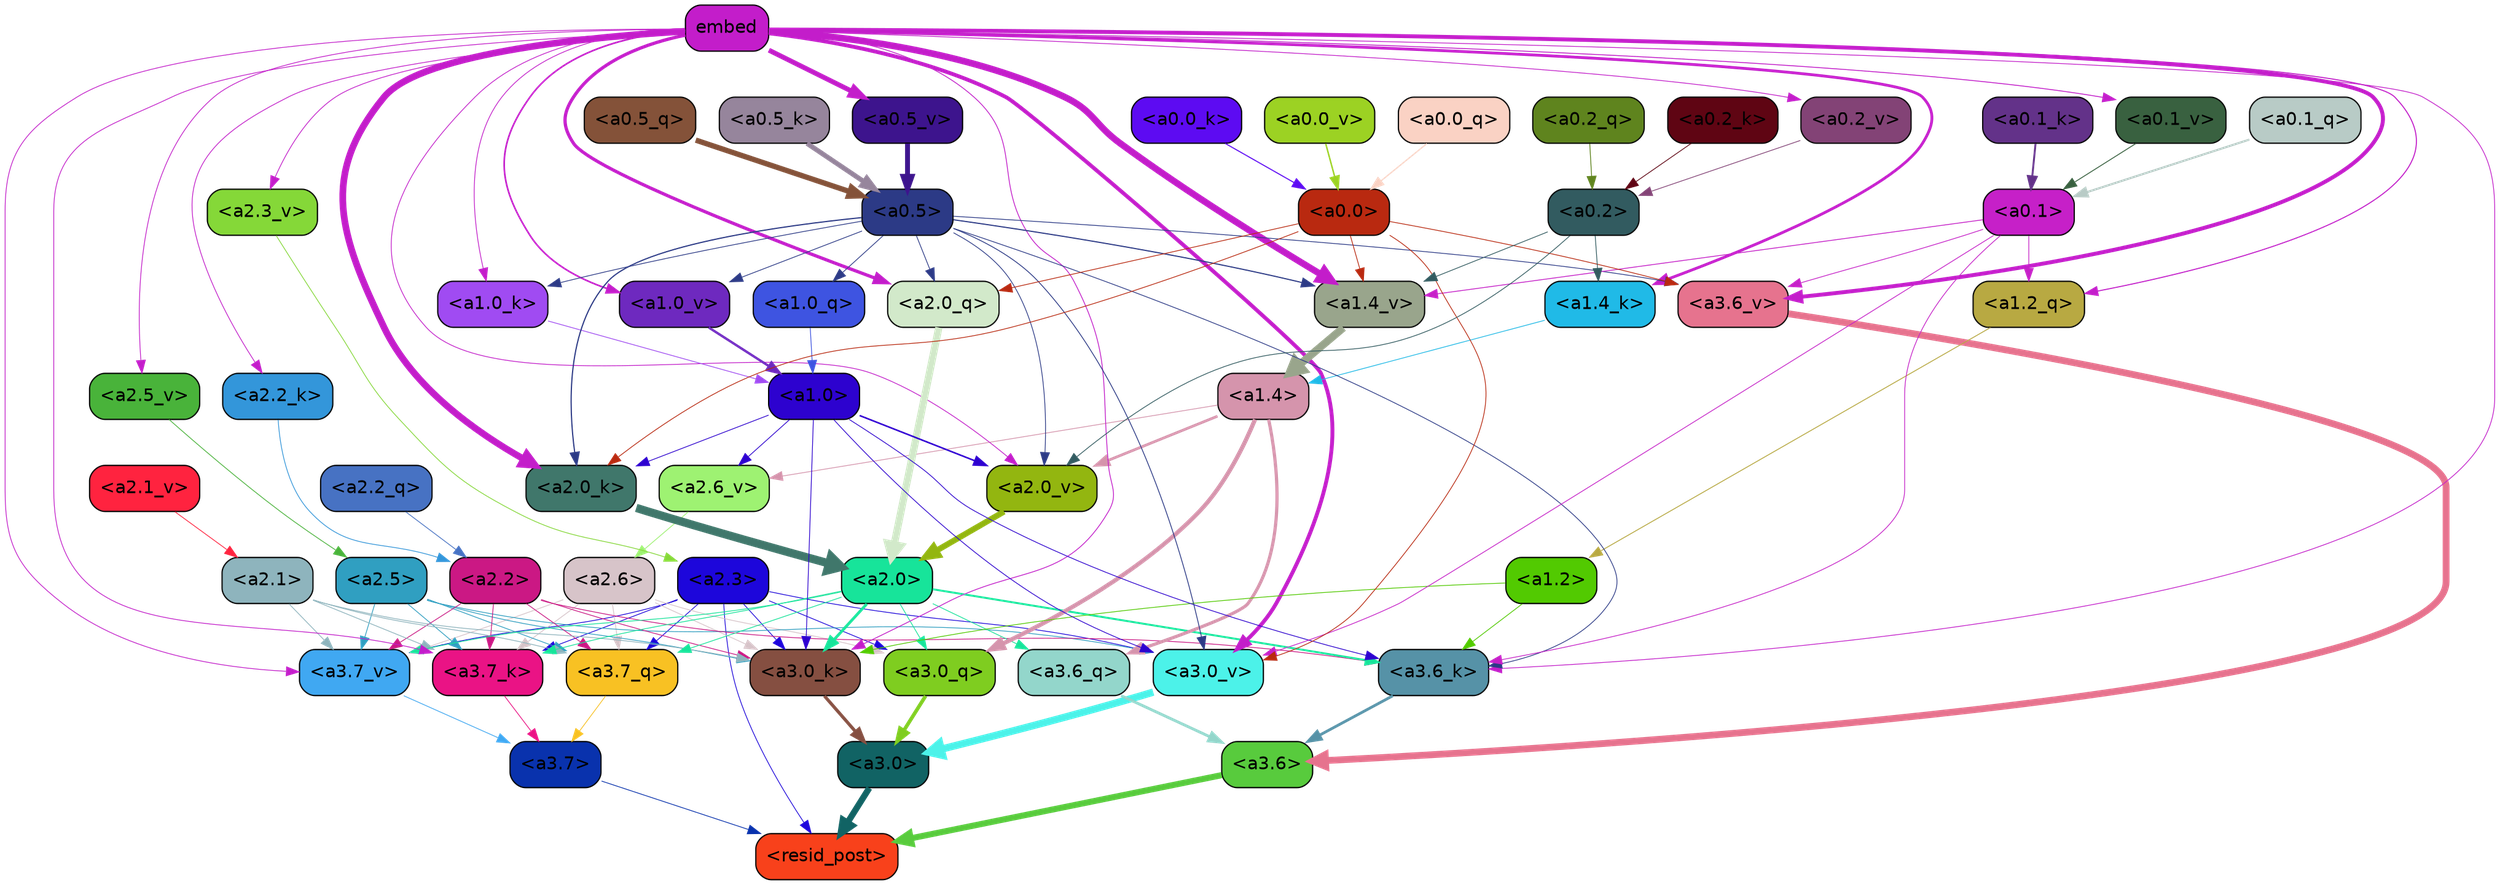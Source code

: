 strict digraph "" {
	graph [bgcolor=transparent,
		layout=dot,
		overlap=false,
		splines=true
	];
	"<a3.7>"	[color=black,
		fillcolor="#0932ad",
		fontname=Helvetica,
		shape=box,
		style="filled, rounded"];
	"<resid_post>"	[color=black,
		fillcolor="#f8411b",
		fontname=Helvetica,
		shape=box,
		style="filled, rounded"];
	"<a3.7>" -> "<resid_post>"	[color="#0932ad",
		penwidth=0.6];
	"<a3.6>"	[color=black,
		fillcolor="#58cb3d",
		fontname=Helvetica,
		shape=box,
		style="filled, rounded"];
	"<a3.6>" -> "<resid_post>"	[color="#58cb3d",
		penwidth=4.7534414529800415];
	"<a3.0>"	[color=black,
		fillcolor="#116364",
		fontname=Helvetica,
		shape=box,
		style="filled, rounded"];
	"<a3.0>" -> "<resid_post>"	[color="#116364",
		penwidth=4.898576855659485];
	"<a2.3>"	[color=black,
		fillcolor="#1d06db",
		fontname=Helvetica,
		shape=box,
		style="filled, rounded"];
	"<a2.3>" -> "<resid_post>"	[color="#1d06db",
		penwidth=0.6];
	"<a3.7_q>"	[color=black,
		fillcolor="#f8c123",
		fontname=Helvetica,
		shape=box,
		style="filled, rounded"];
	"<a2.3>" -> "<a3.7_q>"	[color="#1d06db",
		penwidth=0.6];
	"<a3.0_q>"	[color=black,
		fillcolor="#7fcd20",
		fontname=Helvetica,
		shape=box,
		style="filled, rounded"];
	"<a2.3>" -> "<a3.0_q>"	[color="#1d06db",
		penwidth=0.6];
	"<a3.7_k>"	[color=black,
		fillcolor="#ea1385",
		fontname=Helvetica,
		shape=box,
		style="filled, rounded"];
	"<a2.3>" -> "<a3.7_k>"	[color="#1d06db",
		penwidth=0.6];
	"<a3.0_k>"	[color=black,
		fillcolor="#854f41",
		fontname=Helvetica,
		shape=box,
		style="filled, rounded"];
	"<a2.3>" -> "<a3.0_k>"	[color="#1d06db",
		penwidth=0.6];
	"<a3.7_v>"	[color=black,
		fillcolor="#40a8f2",
		fontname=Helvetica,
		shape=box,
		style="filled, rounded"];
	"<a2.3>" -> "<a3.7_v>"	[color="#1d06db",
		penwidth=0.6];
	"<a3.0_v>"	[color=black,
		fillcolor="#4cf2e9",
		fontname=Helvetica,
		shape=box,
		style="filled, rounded"];
	"<a2.3>" -> "<a3.0_v>"	[color="#1d06db",
		penwidth=0.6];
	"<a3.7_q>" -> "<a3.7>"	[color="#f8c123",
		penwidth=0.6];
	"<a3.6_q>"	[color=black,
		fillcolor="#93d6cb",
		fontname=Helvetica,
		shape=box,
		style="filled, rounded"];
	"<a3.6_q>" -> "<a3.6>"	[color="#93d6cb",
		penwidth=2.160832464694977];
	"<a3.0_q>" -> "<a3.0>"	[color="#7fcd20",
		penwidth=2.870753765106201];
	"<a3.7_k>" -> "<a3.7>"	[color="#ea1385",
		penwidth=0.6];
	"<a3.6_k>"	[color=black,
		fillcolor="#5692a7",
		fontname=Helvetica,
		shape=box,
		style="filled, rounded"];
	"<a3.6_k>" -> "<a3.6>"	[color="#5692a7",
		penwidth=2.13908451795578];
	"<a3.0_k>" -> "<a3.0>"	[color="#854f41",
		penwidth=2.520303964614868];
	"<a3.7_v>" -> "<a3.7>"	[color="#40a8f2",
		penwidth=0.6];
	"<a3.6_v>"	[color=black,
		fillcolor="#e6738e",
		fontname=Helvetica,
		shape=box,
		style="filled, rounded"];
	"<a3.6_v>" -> "<a3.6>"	[color="#e6738e",
		penwidth=5.297133803367615];
	"<a3.0_v>" -> "<a3.0>"	[color="#4cf2e9",
		penwidth=5.680712580680847];
	"<a2.6>"	[color=black,
		fillcolor="#d7c4c9",
		fontname=Helvetica,
		shape=box,
		style="filled, rounded"];
	"<a2.6>" -> "<a3.7_q>"	[color="#d7c4c9",
		penwidth=0.6];
	"<a2.6>" -> "<a3.0_q>"	[color="#d7c4c9",
		penwidth=0.6];
	"<a2.6>" -> "<a3.7_k>"	[color="#d7c4c9",
		penwidth=0.6];
	"<a2.6>" -> "<a3.0_k>"	[color="#d7c4c9",
		penwidth=0.6];
	"<a2.6>" -> "<a3.7_v>"	[color="#d7c4c9",
		penwidth=0.6];
	"<a2.5>"	[color=black,
		fillcolor="#309fc1",
		fontname=Helvetica,
		shape=box,
		style="filled, rounded"];
	"<a2.5>" -> "<a3.7_q>"	[color="#309fc1",
		penwidth=0.6];
	"<a2.5>" -> "<a3.7_k>"	[color="#309fc1",
		penwidth=0.6];
	"<a2.5>" -> "<a3.0_k>"	[color="#309fc1",
		penwidth=0.6];
	"<a2.5>" -> "<a3.7_v>"	[color="#309fc1",
		penwidth=0.6];
	"<a2.5>" -> "<a3.0_v>"	[color="#309fc1",
		penwidth=0.6];
	"<a2.2>"	[color=black,
		fillcolor="#cb1884",
		fontname=Helvetica,
		shape=box,
		style="filled, rounded"];
	"<a2.2>" -> "<a3.7_q>"	[color="#cb1884",
		penwidth=0.6];
	"<a2.2>" -> "<a3.7_k>"	[color="#cb1884",
		penwidth=0.6];
	"<a2.2>" -> "<a3.6_k>"	[color="#cb1884",
		penwidth=0.6];
	"<a2.2>" -> "<a3.0_k>"	[color="#cb1884",
		penwidth=0.6];
	"<a2.2>" -> "<a3.7_v>"	[color="#cb1884",
		penwidth=0.6];
	"<a2.1>"	[color=black,
		fillcolor="#8eb4bd",
		fontname=Helvetica,
		shape=box,
		style="filled, rounded"];
	"<a2.1>" -> "<a3.7_q>"	[color="#8eb4bd",
		penwidth=0.6];
	"<a2.1>" -> "<a3.7_k>"	[color="#8eb4bd",
		penwidth=0.6];
	"<a2.1>" -> "<a3.0_k>"	[color="#8eb4bd",
		penwidth=0.6];
	"<a2.1>" -> "<a3.7_v>"	[color="#8eb4bd",
		penwidth=0.6];
	"<a2.0>"	[color=black,
		fillcolor="#17e49a",
		fontname=Helvetica,
		shape=box,
		style="filled, rounded"];
	"<a2.0>" -> "<a3.7_q>"	[color="#17e49a",
		penwidth=0.6];
	"<a2.0>" -> "<a3.6_q>"	[color="#17e49a",
		penwidth=0.6];
	"<a2.0>" -> "<a3.0_q>"	[color="#17e49a",
		penwidth=0.6];
	"<a2.0>" -> "<a3.7_k>"	[color="#17e49a",
		penwidth=0.6];
	"<a2.0>" -> "<a3.6_k>"	[color="#17e49a",
		penwidth=1.4957321882247925];
	"<a2.0>" -> "<a3.0_k>"	[color="#17e49a",
		penwidth=2.18752121925354];
	"<a2.0>" -> "<a3.7_v>"	[color="#17e49a",
		penwidth=0.6];
	"<a1.4>"	[color=black,
		fillcolor="#d594ac",
		fontname=Helvetica,
		shape=box,
		style="filled, rounded"];
	"<a1.4>" -> "<a3.6_q>"	[color="#d594ac",
		penwidth=2.4829938411712646];
	"<a1.4>" -> "<a3.0_q>"	[color="#d594ac",
		penwidth=3.299744725227356];
	"<a2.6_v>"	[color=black,
		fillcolor="#9ef272",
		fontname=Helvetica,
		shape=box,
		style="filled, rounded"];
	"<a1.4>" -> "<a2.6_v>"	[color="#d594ac",
		penwidth=0.6];
	"<a2.0_v>"	[color=black,
		fillcolor="#93b610",
		fontname=Helvetica,
		shape=box,
		style="filled, rounded"];
	"<a1.4>" -> "<a2.0_v>"	[color="#d594ac",
		penwidth=2.092592429369688];
	embed	[color=black,
		fillcolor="#c31dca",
		fontname=Helvetica,
		shape=box,
		style="filled, rounded"];
	embed -> "<a3.7_k>"	[color="#c31dca",
		penwidth=0.6];
	embed -> "<a3.6_k>"	[color="#c31dca",
		penwidth=0.6];
	embed -> "<a3.0_k>"	[color="#c31dca",
		penwidth=0.6394047290086746];
	embed -> "<a3.7_v>"	[color="#c31dca",
		penwidth=0.6];
	embed -> "<a3.6_v>"	[color="#c31dca",
		penwidth=3.067279100418091];
	embed -> "<a3.0_v>"	[color="#c31dca",
		penwidth=3.0212591886520386];
	"<a2.0_q>"	[color=black,
		fillcolor="#d2e9ca",
		fontname=Helvetica,
		shape=box,
		style="filled, rounded"];
	embed -> "<a2.0_q>"	[color="#c31dca",
		penwidth=2.5355080366134644];
	"<a2.2_k>"	[color=black,
		fillcolor="#3396da",
		fontname=Helvetica,
		shape=box,
		style="filled, rounded"];
	embed -> "<a2.2_k>"	[color="#c31dca",
		penwidth=0.6];
	"<a2.0_k>"	[color=black,
		fillcolor="#40776b",
		fontname=Helvetica,
		shape=box,
		style="filled, rounded"];
	embed -> "<a2.0_k>"	[color="#c31dca",
		penwidth=5.2180726528167725];
	"<a2.5_v>"	[color=black,
		fillcolor="#49b33a",
		fontname=Helvetica,
		shape=box,
		style="filled, rounded"];
	embed -> "<a2.5_v>"	[color="#c31dca",
		penwidth=0.6];
	"<a2.3_v>"	[color=black,
		fillcolor="#85d838",
		fontname=Helvetica,
		shape=box,
		style="filled, rounded"];
	embed -> "<a2.3_v>"	[color="#c31dca",
		penwidth=0.6];
	embed -> "<a2.0_v>"	[color="#c31dca",
		penwidth=0.6];
	"<a1.2_q>"	[color=black,
		fillcolor="#b8a942",
		fontname=Helvetica,
		shape=box,
		style="filled, rounded"];
	embed -> "<a1.2_q>"	[color="#c31dca",
		penwidth=0.8094894886016846];
	"<a1.4_k>"	[color=black,
		fillcolor="#20bae7",
		fontname=Helvetica,
		shape=box,
		style="filled, rounded"];
	embed -> "<a1.4_k>"	[color="#c31dca",
		penwidth=2.1732678413391113];
	"<a1.0_k>"	[color=black,
		fillcolor="#a04bf2",
		fontname=Helvetica,
		shape=box,
		style="filled, rounded"];
	embed -> "<a1.0_k>"	[color="#c31dca",
		penwidth=0.6];
	"<a1.4_v>"	[color=black,
		fillcolor="#99a58c",
		fontname=Helvetica,
		shape=box,
		style="filled, rounded"];
	embed -> "<a1.4_v>"	[color="#c31dca",
		penwidth=5.162249565124512];
	"<a1.0_v>"	[color=black,
		fillcolor="#6e29bf",
		fontname=Helvetica,
		shape=box,
		style="filled, rounded"];
	embed -> "<a1.0_v>"	[color="#c31dca",
		penwidth=1.26457279920578];
	"<a0.5_v>"	[color=black,
		fillcolor="#3d148d",
		fontname=Helvetica,
		shape=box,
		style="filled, rounded"];
	embed -> "<a0.5_v>"	[color="#c31dca",
		penwidth=3.8054766058921814];
	"<a0.2_v>"	[color=black,
		fillcolor="#834376",
		fontname=Helvetica,
		shape=box,
		style="filled, rounded"];
	embed -> "<a0.2_v>"	[color="#c31dca",
		penwidth=0.6];
	"<a0.1_v>"	[color=black,
		fillcolor="#396140",
		fontname=Helvetica,
		shape=box,
		style="filled, rounded"];
	embed -> "<a0.1_v>"	[color="#c31dca",
		penwidth=0.6855058670043945];
	"<a1.2>"	[color=black,
		fillcolor="#52ca01",
		fontname=Helvetica,
		shape=box,
		style="filled, rounded"];
	"<a1.2>" -> "<a3.6_k>"	[color="#52ca01",
		penwidth=0.6];
	"<a1.2>" -> "<a3.0_k>"	[color="#52ca01",
		penwidth=0.6];
	"<a1.0>"	[color=black,
		fillcolor="#2d02cf",
		fontname=Helvetica,
		shape=box,
		style="filled, rounded"];
	"<a1.0>" -> "<a3.6_k>"	[color="#2d02cf",
		penwidth=0.6];
	"<a1.0>" -> "<a3.0_k>"	[color="#2d02cf",
		penwidth=0.6];
	"<a1.0>" -> "<a3.0_v>"	[color="#2d02cf",
		penwidth=0.6];
	"<a1.0>" -> "<a2.0_k>"	[color="#2d02cf",
		penwidth=0.6];
	"<a1.0>" -> "<a2.6_v>"	[color="#2d02cf",
		penwidth=0.6];
	"<a1.0>" -> "<a2.0_v>"	[color="#2d02cf",
		penwidth=1.2132605910301208];
	"<a0.5>"	[color=black,
		fillcolor="#2c3a86",
		fontname=Helvetica,
		shape=box,
		style="filled, rounded"];
	"<a0.5>" -> "<a3.6_k>"	[color="#2c3a86",
		penwidth=0.6];
	"<a0.5>" -> "<a3.6_v>"	[color="#2c3a86",
		penwidth=0.6];
	"<a0.5>" -> "<a3.0_v>"	[color="#2c3a86",
		penwidth=0.648682102560997];
	"<a0.5>" -> "<a2.0_q>"	[color="#2c3a86",
		penwidth=0.6];
	"<a0.5>" -> "<a2.0_k>"	[color="#2c3a86",
		penwidth=0.9236047863960266];
	"<a0.5>" -> "<a2.0_v>"	[color="#2c3a86",
		penwidth=0.6];
	"<a1.0_q>"	[color=black,
		fillcolor="#3e54e1",
		fontname=Helvetica,
		shape=box,
		style="filled, rounded"];
	"<a0.5>" -> "<a1.0_q>"	[color="#2c3a86",
		penwidth=0.6];
	"<a0.5>" -> "<a1.0_k>"	[color="#2c3a86",
		penwidth=0.6];
	"<a0.5>" -> "<a1.4_v>"	[color="#2c3a86",
		penwidth=0.8783596754074097];
	"<a0.5>" -> "<a1.0_v>"	[color="#2c3a86",
		penwidth=0.6];
	"<a0.1>"	[color=black,
		fillcolor="#c620c8",
		fontname=Helvetica,
		shape=box,
		style="filled, rounded"];
	"<a0.1>" -> "<a3.6_k>"	[color="#c620c8",
		penwidth=0.6];
	"<a0.1>" -> "<a3.6_v>"	[color="#c620c8",
		penwidth=0.6];
	"<a0.1>" -> "<a3.0_v>"	[color="#c620c8",
		penwidth=0.6];
	"<a0.1>" -> "<a1.2_q>"	[color="#c620c8",
		penwidth=0.6];
	"<a0.1>" -> "<a1.4_v>"	[color="#c620c8",
		penwidth=0.6490728855133057];
	"<a0.0>"	[color=black,
		fillcolor="#b92910",
		fontname=Helvetica,
		shape=box,
		style="filled, rounded"];
	"<a0.0>" -> "<a3.6_v>"	[color="#b92910",
		penwidth=0.6];
	"<a0.0>" -> "<a3.0_v>"	[color="#b92910",
		penwidth=0.6];
	"<a0.0>" -> "<a2.0_q>"	[color="#b92910",
		penwidth=0.6];
	"<a0.0>" -> "<a2.0_k>"	[color="#b92910",
		penwidth=0.6];
	"<a0.0>" -> "<a1.4_v>"	[color="#b92910",
		penwidth=0.6];
	"<a2.2_q>"	[color=black,
		fillcolor="#4772c3",
		fontname=Helvetica,
		shape=box,
		style="filled, rounded"];
	"<a2.2_q>" -> "<a2.2>"	[color="#4772c3",
		penwidth=0.6];
	"<a2.0_q>" -> "<a2.0>"	[color="#d2e9ca",
		penwidth=5.681910276412964];
	"<a2.2_k>" -> "<a2.2>"	[color="#3396da",
		penwidth=0.6];
	"<a2.0_k>" -> "<a2.0>"	[color="#40776b",
		penwidth=6.447777509689331];
	"<a2.6_v>" -> "<a2.6>"	[color="#9ef272",
		penwidth=0.6];
	"<a2.5_v>" -> "<a2.5>"	[color="#49b33a",
		penwidth=0.6];
	"<a2.3_v>" -> "<a2.3>"	[color="#85d838",
		penwidth=0.6];
	"<a2.1_v>"	[color=black,
		fillcolor="#ff233f",
		fontname=Helvetica,
		shape=box,
		style="filled, rounded"];
	"<a2.1_v>" -> "<a2.1>"	[color="#ff233f",
		penwidth=0.6];
	"<a2.0_v>" -> "<a2.0>"	[color="#93b610",
		penwidth=4.5695202350616455];
	"<a0.2>"	[color=black,
		fillcolor="#325b60",
		fontname=Helvetica,
		shape=box,
		style="filled, rounded"];
	"<a0.2>" -> "<a2.0_v>"	[color="#325b60",
		penwidth=0.6];
	"<a0.2>" -> "<a1.4_k>"	[color="#325b60",
		penwidth=0.6];
	"<a0.2>" -> "<a1.4_v>"	[color="#325b60",
		penwidth=0.6];
	"<a1.2_q>" -> "<a1.2>"	[color="#b8a942",
		penwidth=0.6769798994064331];
	"<a1.0_q>" -> "<a1.0>"	[color="#3e54e1",
		penwidth=0.6];
	"<a1.4_k>" -> "<a1.4>"	[color="#20bae7",
		penwidth=0.6];
	"<a1.0_k>" -> "<a1.0>"	[color="#a04bf2",
		penwidth=0.6];
	"<a1.4_v>" -> "<a1.4>"	[color="#99a58c",
		penwidth=6.016597509384155];
	"<a1.0_v>" -> "<a1.0>"	[color="#6e29bf",
		penwidth=1.8562973737716675];
	"<a0.5_q>"	[color=black,
		fillcolor="#845239",
		fontname=Helvetica,
		shape=box,
		style="filled, rounded"];
	"<a0.5_q>" -> "<a0.5>"	[color="#845239",
		penwidth=4.176325984299183];
	"<a0.2_q>"	[color=black,
		fillcolor="#5f841e",
		fontname=Helvetica,
		shape=box,
		style="filled, rounded"];
	"<a0.2_q>" -> "<a0.2>"	[color="#5f841e",
		penwidth=0.6484866142272949];
	"<a0.1_q>"	[color=black,
		fillcolor="#b8cbc6",
		fontname=Helvetica,
		shape=box,
		style="filled, rounded"];
	"<a0.1_q>" -> "<a0.1>"	[color="#b8cbc6",
		penwidth=1.571044921875];
	"<a0.0_q>"	[color=black,
		fillcolor="#fad2c4",
		fontname=Helvetica,
		shape=box,
		style="filled, rounded"];
	"<a0.0_q>" -> "<a0.0>"	[color="#fad2c4",
		penwidth=0.9426424503326416];
	"<a0.5_k>"	[color=black,
		fillcolor="#96859c",
		fontname=Helvetica,
		shape=box,
		style="filled, rounded"];
	"<a0.5_k>" -> "<a0.5>"	[color="#96859c",
		penwidth=3.7953722774982452];
	"<a0.2_k>"	[color=black,
		fillcolor="#5f0513",
		fontname=Helvetica,
		shape=box,
		style="filled, rounded"];
	"<a0.2_k>" -> "<a0.2>"	[color="#5f0513",
		penwidth=0.6];
	"<a0.1_k>"	[color=black,
		fillcolor="#633289",
		fontname=Helvetica,
		shape=box,
		style="filled, rounded"];
	"<a0.1_k>" -> "<a0.1>"	[color="#633289",
		penwidth=1.483607530593872];
	"<a0.0_k>"	[color=black,
		fillcolor="#5d0bf2",
		fontname=Helvetica,
		shape=box,
		style="filled, rounded"];
	"<a0.0_k>" -> "<a0.0>"	[color="#5d0bf2",
		penwidth=0.8216795921325684];
	"<a0.5_v>" -> "<a0.5>"	[color="#3d148d",
		penwidth=3.805475652217865];
	"<a0.2_v>" -> "<a0.2>"	[color="#834376",
		penwidth=0.6];
	"<a0.1_v>" -> "<a0.1>"	[color="#396140",
		penwidth=0.6855120658874512];
	"<a0.0_v>"	[color=black,
		fillcolor="#9cd223",
		fontname=Helvetica,
		shape=box,
		style="filled, rounded"];
	"<a0.0_v>" -> "<a0.0>"	[color="#9cd223",
		penwidth=1.1353182792663574];
}
